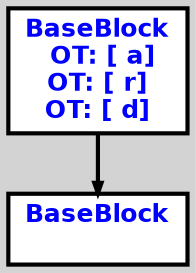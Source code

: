 digraph G {
ordering=out;
ranksep=.4;
bgcolor="lightgrey";  node [shape=box, fixedsize=false, fontsize=12, fontname="Helvetica-bold", fontcolor="blue"
width=.25, height=.25, color="black", fillcolor="white", style="filled, solid, bold"];

edge [arrowsize=.5, color="black", style="bold"]    n0000123009FA9C50 [label="BaseBlock\n OT: [ a]
OT: [ r]
OT: [ d]
"]
    n0000123009FA9C90 [label="BaseBlock\n "]
    n0000123009FA9C50 -> n0000123009FA9C90
}

